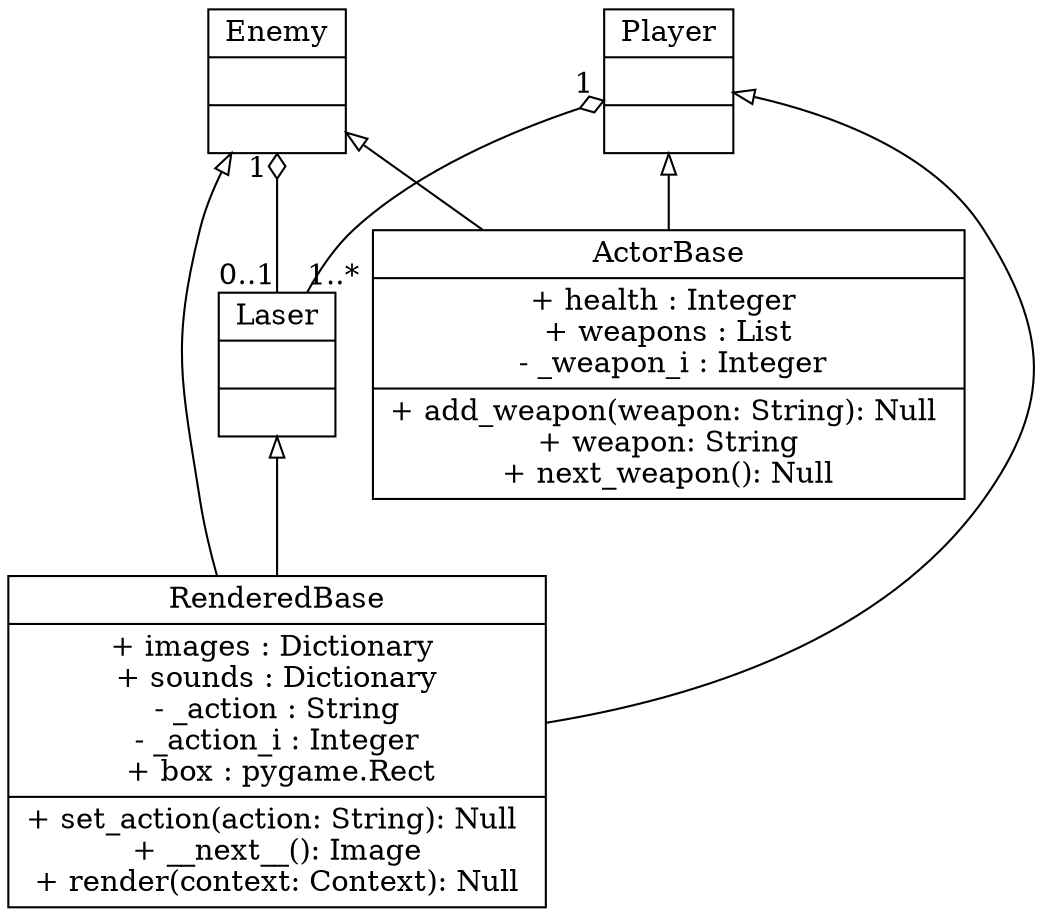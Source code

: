 digraph G {
    node [shape="record"];
    RenderedBase [label="{
        RenderedBase |
          {
            + images : Dictionary \n
            + sounds : Dictionary \n
            - _action : String \n
            - _action_i : Integer \n
            + box : pygame.Rect
          } | {
            + set_action(action: String): Null \n
            + __next__(): Image \n
            + render(context: Context): Null \n
          }
        }"];
    ActorBase [label="{
        ActorBase |
          {
            + health : Integer \n
            + weapons : List \n
            - _weapon_i : Integer
          } | {
            + add_weapon(weapon: String): Null \n
            + weapon: String \n
            + next_weapon(): Null \n
          }
        }"];

    Player [label="{Player | {} | {}}"];
    Enemy [label="{Enemy | {} | {}}"];
    Laser [label="{Laser | {} | {}}"];

    // is-a
    edge [dir="both", arrowtail="onormal", arrowhead="none"];
    Player -> ActorBase;
    Player -> RenderedBase;
    Enemy -> ActorBase;
    Enemy -> RenderedBase;
    Laser -> RenderedBase;

    // has-a
    edge [dir="both",
          arrowtail="odiamond",
          arrowhead="none",
          taillabel="1 ",
          headlabel="0..*"];
    Player -> Laser [headlabel="1..*"];
    Enemy -> Laser [headlabel="0..1"];
}
